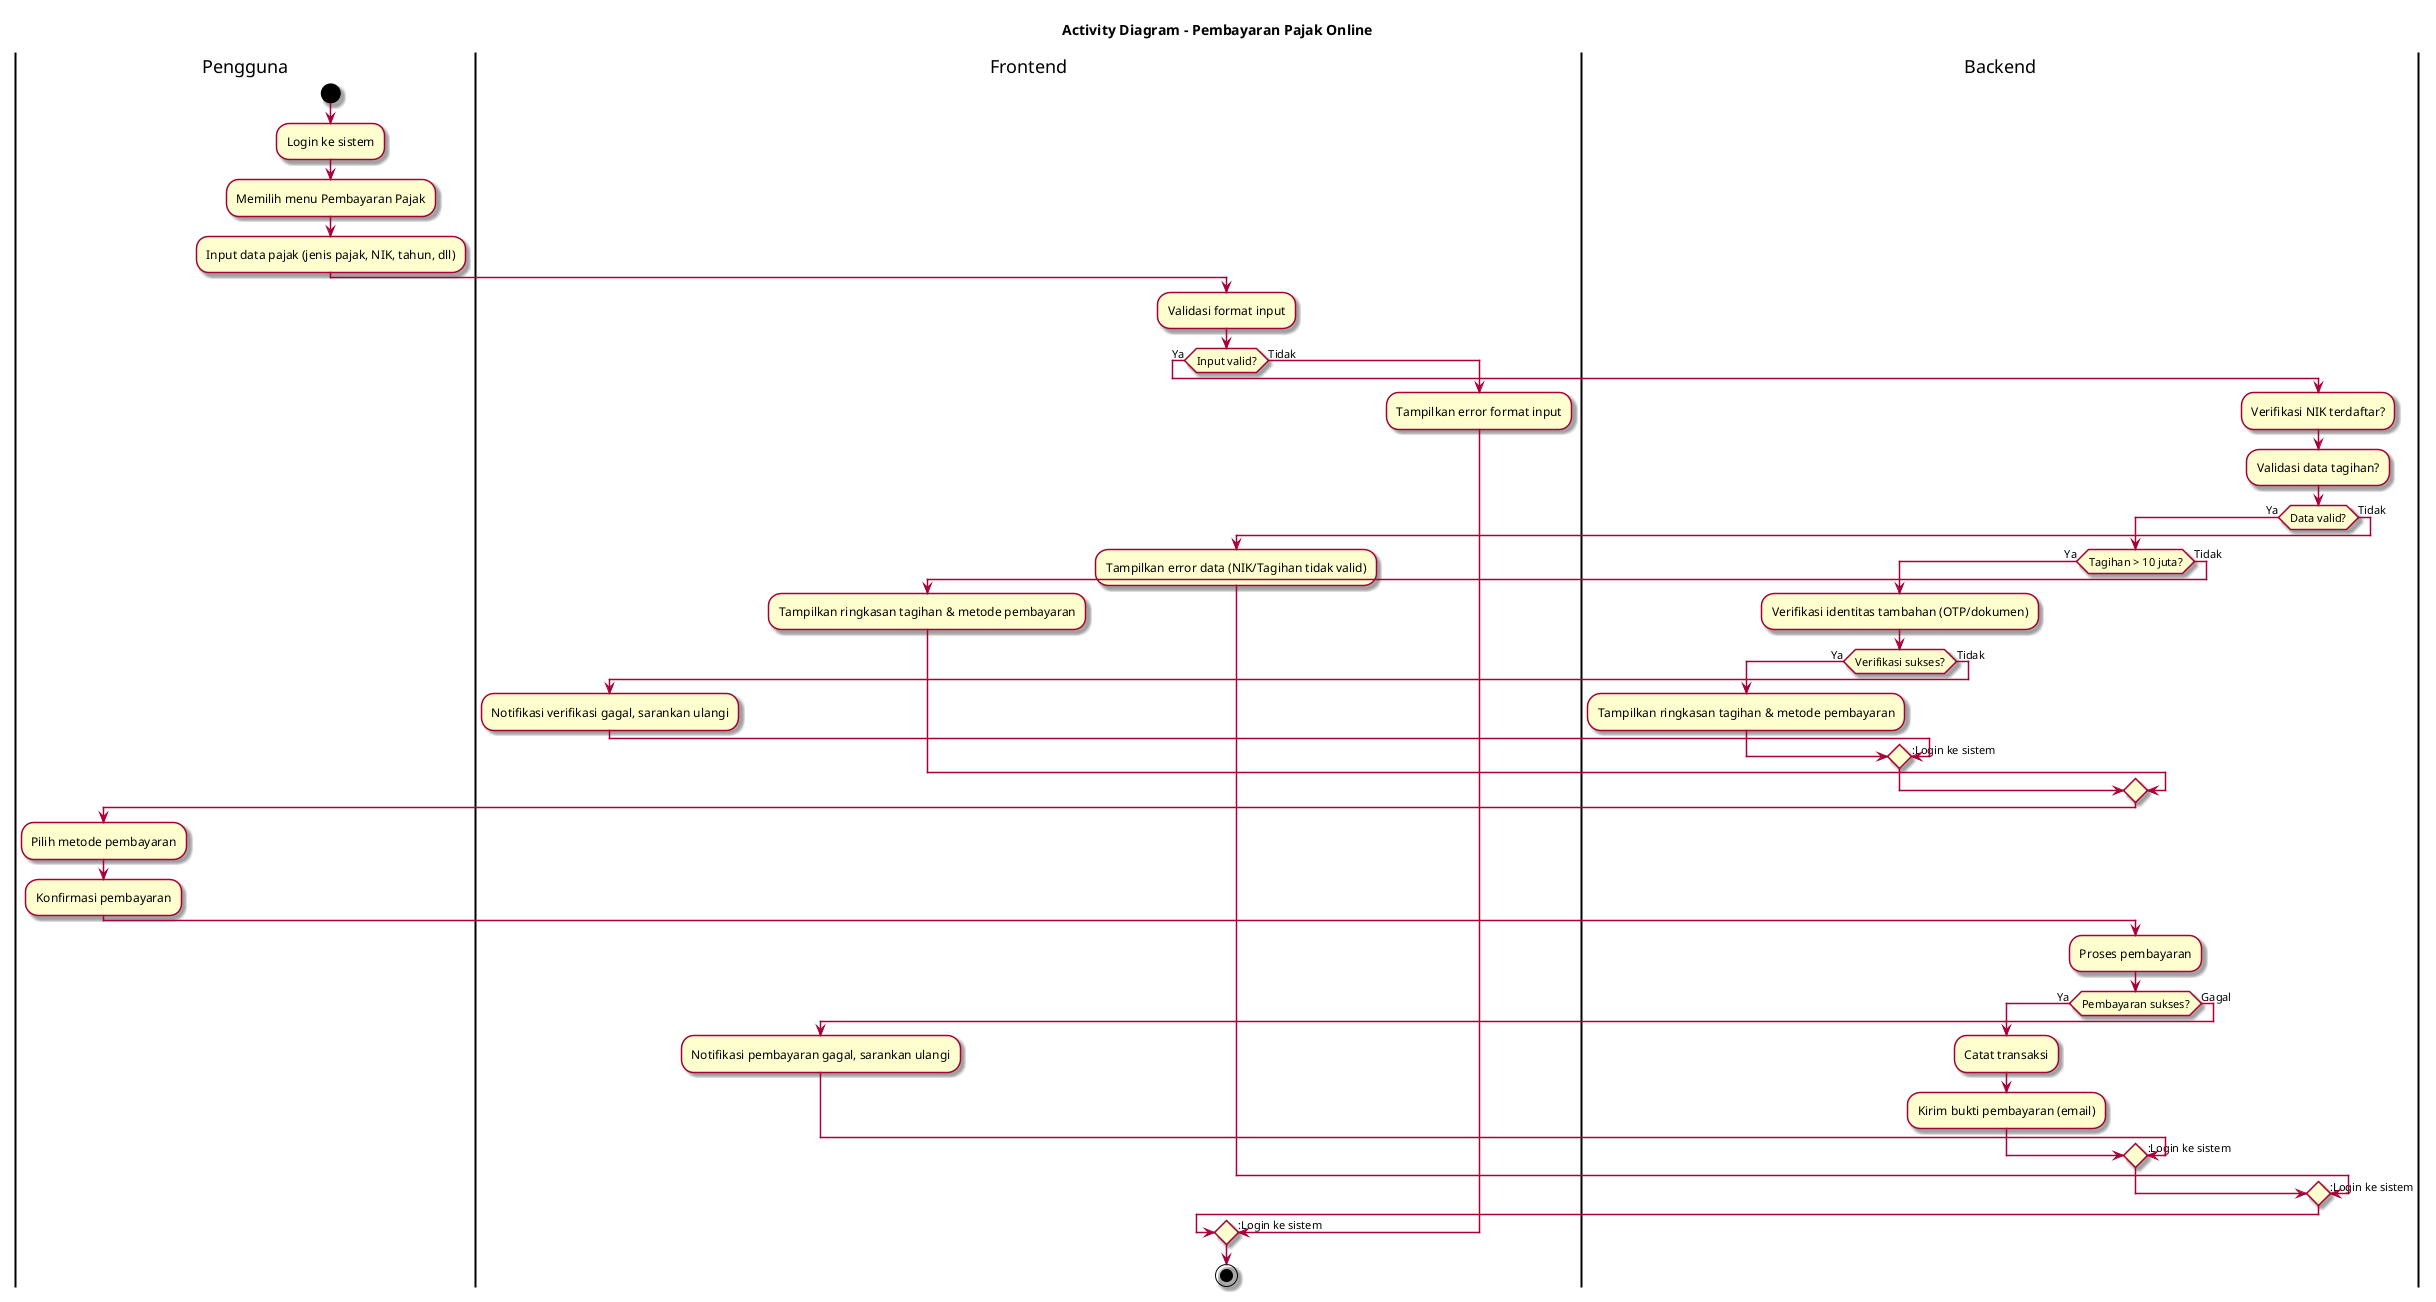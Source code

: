@startuml
title Activity Diagram - Pembayaran Pajak Online
skin rose

|Pengguna|
start
:Login ke sistem;
:Memilih menu Pembayaran Pajak;
:Input data pajak (jenis pajak, NIK, tahun, dll);

|Frontend|
:Validasi format input;
if (Input valid?) then (Ya)
  |Backend|
  :Verifikasi NIK terdaftar?;
  :Validasi data tagihan?;
  if (Data valid?) then (Ya)
    if (Tagihan > 10 juta?) then (Ya)
      :Verifikasi identitas tambahan (OTP/dokumen);
      if (Verifikasi sukses?) then (Ya)
        :Tampilkan ringkasan tagihan & metode pembayaran;
      else (Tidak)
        |Frontend|
        :Notifikasi verifikasi gagal, sarankan ulangi;
        -> :Login ke sistem;
      endif
    else (Tidak)
      :Tampilkan ringkasan tagihan & metode pembayaran;
    endif

    |Pengguna|
    :Pilih metode pembayaran;
    :Konfirmasi pembayaran;

    |Backend|
    :Proses pembayaran;
    if (Pembayaran sukses?) then (Ya)
      :Catat transaksi;
      :Kirim bukti pembayaran (email);
    else (Gagal)
      |Frontend|
      :Notifikasi pembayaran gagal, sarankan ulangi;
      -> :Login ke sistem;
    endif
  else (Tidak)
    |Frontend|
    :Tampilkan error data (NIK/Tagihan tidak valid);
    -> :Login ke sistem;
  endif
else (Tidak)
  |Frontend|
  :Tampilkan error format input;
  -> :Login ke sistem;
endif

|Frontend|
stop
@enduml
